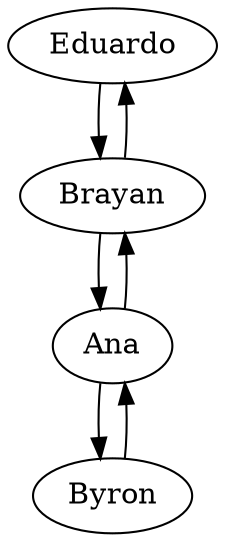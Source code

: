 digraph G{ 
Node0[label="Eduardo"];
Node1[label="Brayan"];
Node0 -> Node1;
Node1 -> Node0;
Node2[label="Ana"];
Node1 -> Node2;
Node2 -> Node1;
Node3[label="Byron"];
Node2 -> Node3;
Node3 -> Node2;
}